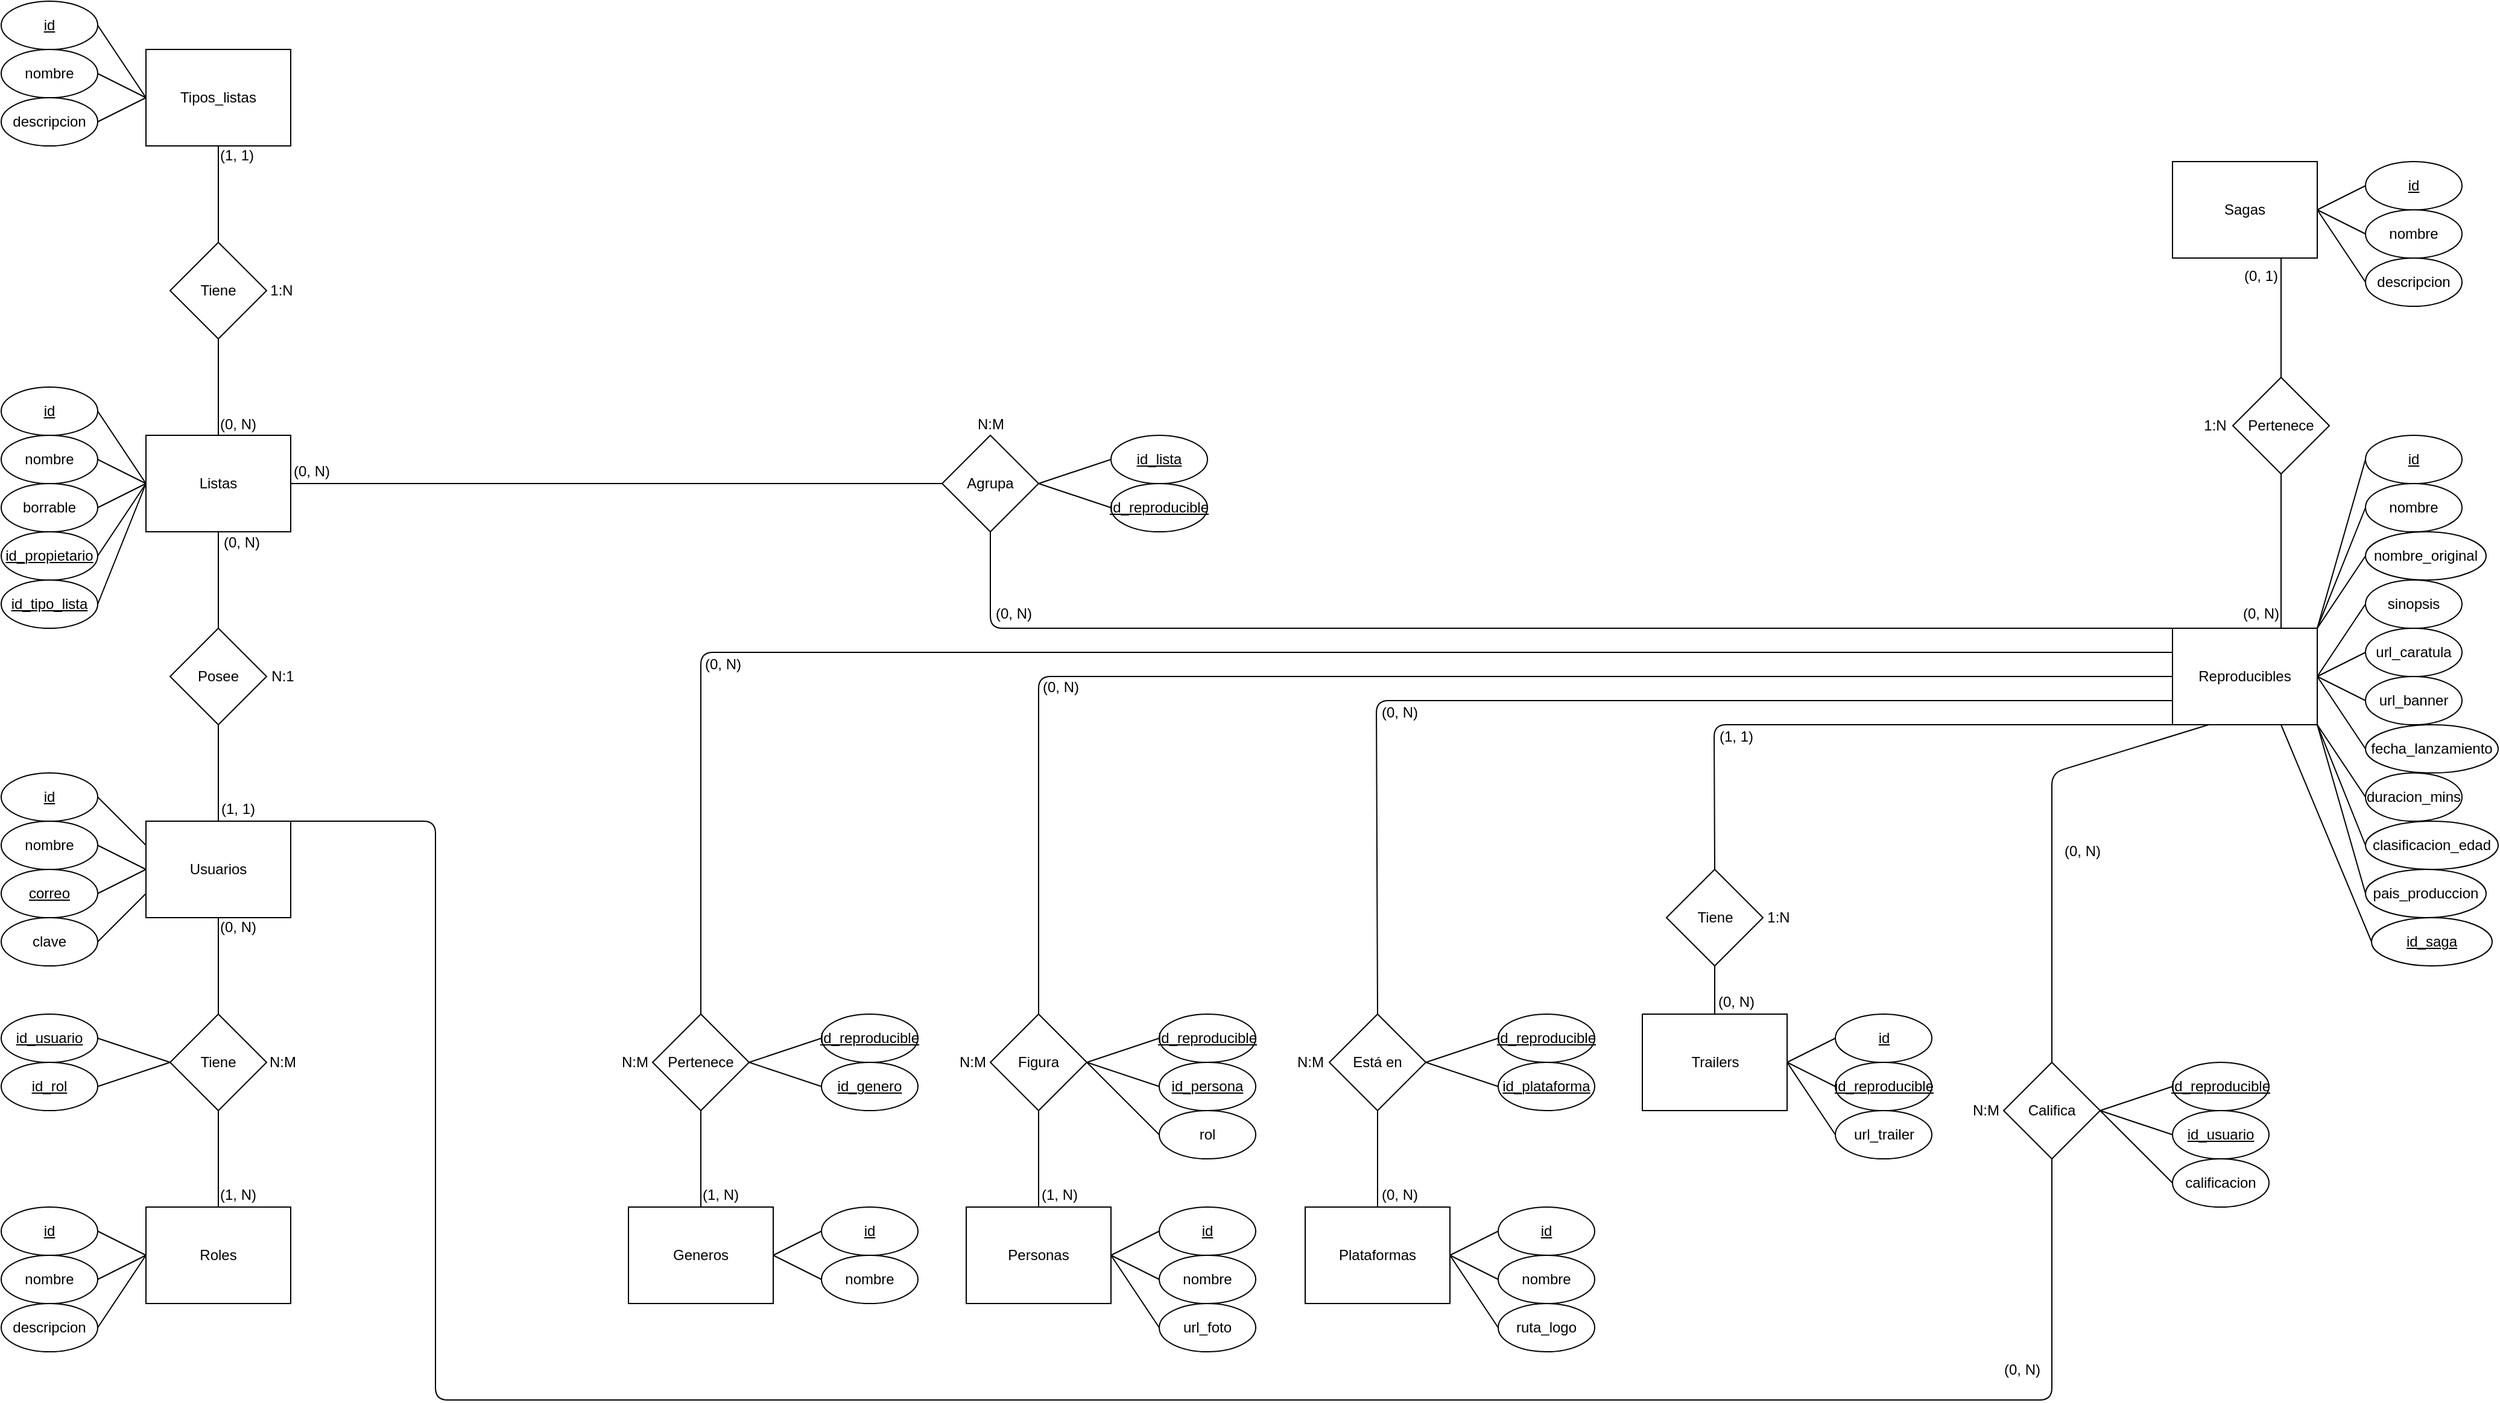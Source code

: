 <mxfile>
    <diagram id="o6581Ixc951kt22Pv9Fi" name="Página-1">
        <mxGraphModel dx="3636" dy="1944" grid="0" gridSize="10" guides="1" tooltips="1" connect="1" arrows="1" fold="1" page="0" pageScale="1" pageWidth="827" pageHeight="1169" math="0" shadow="0">
            <root>
                <mxCell id="0"/>
                <mxCell id="1" parent="0"/>
                <mxCell id="3" value="Usuarios" style="rounded=0;whiteSpace=wrap;html=1;" parent="1" vertex="1">
                    <mxGeometry x="-320" y="160" width="120" height="80" as="geometry"/>
                </mxCell>
                <mxCell id="4" value="id" style="ellipse;whiteSpace=wrap;html=1;fontStyle=4" parent="1" vertex="1">
                    <mxGeometry x="-440" y="120" width="80" height="40" as="geometry"/>
                </mxCell>
                <mxCell id="5" value="nombre" style="ellipse;whiteSpace=wrap;html=1;" parent="1" vertex="1">
                    <mxGeometry x="-440" y="160" width="80" height="40" as="geometry"/>
                </mxCell>
                <mxCell id="6" value="correo" style="ellipse;whiteSpace=wrap;html=1;fontStyle=4" parent="1" vertex="1">
                    <mxGeometry x="-440" y="200" width="80" height="40" as="geometry"/>
                </mxCell>
                <mxCell id="7" value="clave" style="ellipse;whiteSpace=wrap;html=1;" parent="1" vertex="1">
                    <mxGeometry x="-440" y="240" width="80" height="40" as="geometry"/>
                </mxCell>
                <mxCell id="8" value="Reproducibles" style="rounded=0;whiteSpace=wrap;html=1;" parent="1" vertex="1">
                    <mxGeometry x="1360" width="120" height="80" as="geometry"/>
                </mxCell>
                <mxCell id="9" value="id" style="ellipse;whiteSpace=wrap;html=1;fontStyle=4" parent="1" vertex="1">
                    <mxGeometry x="1520" y="-160" width="80" height="40" as="geometry"/>
                </mxCell>
                <mxCell id="10" value="nombre" style="ellipse;whiteSpace=wrap;html=1;" parent="1" vertex="1">
                    <mxGeometry x="1520" y="-120" width="80" height="40" as="geometry"/>
                </mxCell>
                <mxCell id="11" value="fecha_lanzamiento" style="ellipse;whiteSpace=wrap;html=1;" parent="1" vertex="1">
                    <mxGeometry x="1520" y="80" width="110" height="40" as="geometry"/>
                </mxCell>
                <mxCell id="12" value="clasificacion_edad" style="ellipse;whiteSpace=wrap;html=1;" parent="1" vertex="1">
                    <mxGeometry x="1520" y="160" width="110" height="40" as="geometry"/>
                </mxCell>
                <mxCell id="23" value="sinopsis" style="ellipse;whiteSpace=wrap;html=1;" parent="1" vertex="1">
                    <mxGeometry x="1520" y="-40" width="80" height="40" as="geometry"/>
                </mxCell>
                <mxCell id="24" value="" style="endArrow=none;html=1;exitX=1;exitY=0.5;exitDx=0;exitDy=0;entryX=0;entryY=0.25;entryDx=0;entryDy=0;" parent="1" source="4" target="3" edge="1">
                    <mxGeometry width="50" height="50" relative="1" as="geometry">
                        <mxPoint x="-90" y="280" as="sourcePoint"/>
                        <mxPoint x="-40" y="230" as="targetPoint"/>
                    </mxGeometry>
                </mxCell>
                <mxCell id="25" value="" style="endArrow=none;html=1;exitX=1;exitY=0.5;exitDx=0;exitDy=0;entryX=0;entryY=0.5;entryDx=0;entryDy=0;" parent="1" source="5" target="3" edge="1">
                    <mxGeometry width="50" height="50" relative="1" as="geometry">
                        <mxPoint x="-350" y="150" as="sourcePoint"/>
                        <mxPoint x="-310" y="190" as="targetPoint"/>
                    </mxGeometry>
                </mxCell>
                <mxCell id="26" value="" style="endArrow=none;html=1;exitX=1;exitY=0.5;exitDx=0;exitDy=0;entryX=0;entryY=0.5;entryDx=0;entryDy=0;" parent="1" source="6" target="3" edge="1">
                    <mxGeometry width="50" height="50" relative="1" as="geometry">
                        <mxPoint x="-350" y="190" as="sourcePoint"/>
                        <mxPoint x="-310" y="210" as="targetPoint"/>
                    </mxGeometry>
                </mxCell>
                <mxCell id="27" value="" style="endArrow=none;html=1;exitX=1;exitY=0.5;exitDx=0;exitDy=0;entryX=0;entryY=0.75;entryDx=0;entryDy=0;" parent="1" source="7" target="3" edge="1">
                    <mxGeometry width="50" height="50" relative="1" as="geometry">
                        <mxPoint x="-350" y="230" as="sourcePoint"/>
                        <mxPoint x="-310" y="210" as="targetPoint"/>
                    </mxGeometry>
                </mxCell>
                <mxCell id="29" value="nombre_original" style="ellipse;whiteSpace=wrap;html=1;" parent="1" vertex="1">
                    <mxGeometry x="1520" y="-80" width="100" height="40" as="geometry"/>
                </mxCell>
                <mxCell id="30" value="Listas" style="rounded=0;whiteSpace=wrap;html=1;" parent="1" vertex="1">
                    <mxGeometry x="-320" y="-160" width="120" height="80" as="geometry"/>
                </mxCell>
                <mxCell id="31" value="id" style="ellipse;whiteSpace=wrap;html=1;fontStyle=4" parent="1" vertex="1">
                    <mxGeometry x="-440" y="-200" width="80" height="40" as="geometry"/>
                </mxCell>
                <mxCell id="32" value="nombre" style="ellipse;whiteSpace=wrap;html=1;" parent="1" vertex="1">
                    <mxGeometry x="-440" y="-160" width="80" height="40" as="geometry"/>
                </mxCell>
                <mxCell id="33" value="id_propietario" style="ellipse;whiteSpace=wrap;html=1;fontStyle=4" parent="1" vertex="1">
                    <mxGeometry x="-440" y="-80" width="80" height="40" as="geometry"/>
                </mxCell>
                <mxCell id="35" value="" style="endArrow=none;html=1;exitX=1;exitY=0.5;exitDx=0;exitDy=0;entryX=0;entryY=0.5;entryDx=0;entryDy=0;" parent="1" source="31" target="30" edge="1">
                    <mxGeometry width="50" height="50" relative="1" as="geometry">
                        <mxPoint x="-90" y="-40" as="sourcePoint"/>
                        <mxPoint x="-40" y="-90" as="targetPoint"/>
                    </mxGeometry>
                </mxCell>
                <mxCell id="36" value="" style="endArrow=none;html=1;exitX=1;exitY=0.5;exitDx=0;exitDy=0;entryX=0;entryY=0.5;entryDx=0;entryDy=0;" parent="1" source="32" target="30" edge="1">
                    <mxGeometry width="50" height="50" relative="1" as="geometry">
                        <mxPoint x="-350" y="-170" as="sourcePoint"/>
                        <mxPoint x="-310" y="-130" as="targetPoint"/>
                    </mxGeometry>
                </mxCell>
                <mxCell id="37" value="" style="endArrow=none;html=1;exitX=1;exitY=0.5;exitDx=0;exitDy=0;entryX=0;entryY=0.5;entryDx=0;entryDy=0;" parent="1" source="33" target="30" edge="1">
                    <mxGeometry width="50" height="50" relative="1" as="geometry">
                        <mxPoint x="-350" y="-130" as="sourcePoint"/>
                        <mxPoint x="-310" y="-110" as="targetPoint"/>
                    </mxGeometry>
                </mxCell>
                <mxCell id="39" value="Tipos_listas" style="rounded=0;whiteSpace=wrap;html=1;" parent="1" vertex="1">
                    <mxGeometry x="-320" y="-480" width="120" height="80" as="geometry"/>
                </mxCell>
                <mxCell id="40" value="id" style="ellipse;whiteSpace=wrap;html=1;fontStyle=4" parent="1" vertex="1">
                    <mxGeometry x="-440" y="-520" width="80" height="40" as="geometry"/>
                </mxCell>
                <mxCell id="41" value="nombre" style="ellipse;whiteSpace=wrap;html=1;" parent="1" vertex="1">
                    <mxGeometry x="-440" y="-480" width="80" height="40" as="geometry"/>
                </mxCell>
                <mxCell id="42" value="descripcion" style="ellipse;whiteSpace=wrap;html=1;" parent="1" vertex="1">
                    <mxGeometry x="-440" y="-440" width="80" height="40" as="geometry"/>
                </mxCell>
                <mxCell id="43" value="" style="endArrow=none;html=1;exitX=1;exitY=0.5;exitDx=0;exitDy=0;entryX=0;entryY=0.5;entryDx=0;entryDy=0;" parent="1" source="40" target="39" edge="1">
                    <mxGeometry width="50" height="50" relative="1" as="geometry">
                        <mxPoint x="-90" y="-360" as="sourcePoint"/>
                        <mxPoint x="-40" y="-410" as="targetPoint"/>
                    </mxGeometry>
                </mxCell>
                <mxCell id="44" value="" style="endArrow=none;html=1;exitX=1;exitY=0.5;exitDx=0;exitDy=0;entryX=0;entryY=0.5;entryDx=0;entryDy=0;" parent="1" source="41" target="39" edge="1">
                    <mxGeometry width="50" height="50" relative="1" as="geometry">
                        <mxPoint x="-350" y="-490" as="sourcePoint"/>
                        <mxPoint x="-310" y="-450" as="targetPoint"/>
                    </mxGeometry>
                </mxCell>
                <mxCell id="45" value="" style="endArrow=none;html=1;exitX=1;exitY=0.5;exitDx=0;exitDy=0;entryX=0;entryY=0.5;entryDx=0;entryDy=0;" parent="1" source="42" target="39" edge="1">
                    <mxGeometry width="50" height="50" relative="1" as="geometry">
                        <mxPoint x="-350" y="-450" as="sourcePoint"/>
                        <mxPoint x="-310" y="-430" as="targetPoint"/>
                    </mxGeometry>
                </mxCell>
                <mxCell id="46" value="url_caratula" style="ellipse;whiteSpace=wrap;html=1;" parent="1" vertex="1">
                    <mxGeometry x="1520" width="80" height="40" as="geometry"/>
                </mxCell>
                <mxCell id="47" value="url_banner" style="ellipse;whiteSpace=wrap;html=1;" parent="1" vertex="1">
                    <mxGeometry x="1520" y="40" width="80" height="40" as="geometry"/>
                </mxCell>
                <mxCell id="48" value="duracion_mins" style="ellipse;whiteSpace=wrap;html=1;" parent="1" vertex="1">
                    <mxGeometry x="1520" y="120" width="80" height="40" as="geometry"/>
                </mxCell>
                <mxCell id="49" value="pais_produccion" style="ellipse;whiteSpace=wrap;html=1;" parent="1" vertex="1">
                    <mxGeometry x="1520" y="200" width="100" height="40" as="geometry"/>
                </mxCell>
                <mxCell id="50" value="" style="endArrow=none;html=1;exitX=0;exitY=0.5;exitDx=0;exitDy=0;entryX=1;entryY=0;entryDx=0;entryDy=0;" parent="1" source="9" target="8" edge="1">
                    <mxGeometry width="50" height="50" relative="1" as="geometry">
                        <mxPoint x="1420" y="-70" as="sourcePoint"/>
                        <mxPoint x="1460" y="-30" as="targetPoint"/>
                    </mxGeometry>
                </mxCell>
                <mxCell id="51" value="" style="endArrow=none;html=1;exitX=0;exitY=0.5;exitDx=0;exitDy=0;entryX=1;entryY=0;entryDx=0;entryDy=0;" parent="1" source="10" target="8" edge="1">
                    <mxGeometry width="50" height="50" relative="1" as="geometry">
                        <mxPoint x="1530" y="-90" as="sourcePoint"/>
                        <mxPoint x="1490" y="10" as="targetPoint"/>
                    </mxGeometry>
                </mxCell>
                <mxCell id="52" value="" style="endArrow=none;html=1;exitX=0;exitY=0.5;exitDx=0;exitDy=0;entryX=1;entryY=0;entryDx=0;entryDy=0;" parent="1" source="29" target="8" edge="1">
                    <mxGeometry width="50" height="50" relative="1" as="geometry">
                        <mxPoint x="1530" y="-50" as="sourcePoint"/>
                        <mxPoint x="1490" y="10" as="targetPoint"/>
                    </mxGeometry>
                </mxCell>
                <mxCell id="53" value="" style="endArrow=none;html=1;exitX=0;exitY=0.5;exitDx=0;exitDy=0;entryX=1;entryY=0.5;entryDx=0;entryDy=0;" parent="1" source="23" target="8" edge="1">
                    <mxGeometry width="50" height="50" relative="1" as="geometry">
                        <mxPoint x="1530" y="-10" as="sourcePoint"/>
                        <mxPoint x="1490" y="10" as="targetPoint"/>
                    </mxGeometry>
                </mxCell>
                <mxCell id="54" value="" style="endArrow=none;html=1;exitX=0;exitY=0.5;exitDx=0;exitDy=0;entryX=1;entryY=0.5;entryDx=0;entryDy=0;" parent="1" source="46" target="8" edge="1">
                    <mxGeometry width="50" height="50" relative="1" as="geometry">
                        <mxPoint x="1530" y="30" as="sourcePoint"/>
                        <mxPoint x="1490" y="50" as="targetPoint"/>
                    </mxGeometry>
                </mxCell>
                <mxCell id="55" value="" style="endArrow=none;html=1;exitX=0;exitY=0.5;exitDx=0;exitDy=0;entryX=1;entryY=0.5;entryDx=0;entryDy=0;" parent="1" source="47" target="8" edge="1">
                    <mxGeometry width="50" height="50" relative="1" as="geometry">
                        <mxPoint x="1530" y="70" as="sourcePoint"/>
                        <mxPoint x="1490" y="50" as="targetPoint"/>
                    </mxGeometry>
                </mxCell>
                <mxCell id="56" value="" style="endArrow=none;html=1;exitX=0;exitY=0.5;exitDx=0;exitDy=0;entryX=1;entryY=0.5;entryDx=0;entryDy=0;" parent="1" source="11" target="8" edge="1">
                    <mxGeometry width="50" height="50" relative="1" as="geometry">
                        <mxPoint x="1530" y="110" as="sourcePoint"/>
                        <mxPoint x="1490" y="50" as="targetPoint"/>
                    </mxGeometry>
                </mxCell>
                <mxCell id="57" value="" style="endArrow=none;html=1;exitX=0;exitY=0.5;exitDx=0;exitDy=0;entryX=1;entryY=1;entryDx=0;entryDy=0;" parent="1" source="48" target="8" edge="1">
                    <mxGeometry width="50" height="50" relative="1" as="geometry">
                        <mxPoint x="1530" y="150" as="sourcePoint"/>
                        <mxPoint x="1490" y="50" as="targetPoint"/>
                    </mxGeometry>
                </mxCell>
                <mxCell id="58" value="" style="endArrow=none;html=1;exitX=0;exitY=0.5;exitDx=0;exitDy=0;entryX=1;entryY=1;entryDx=0;entryDy=0;" parent="1" source="12" target="8" edge="1">
                    <mxGeometry width="50" height="50" relative="1" as="geometry">
                        <mxPoint x="1530" y="190" as="sourcePoint"/>
                        <mxPoint x="1490" y="90" as="targetPoint"/>
                    </mxGeometry>
                </mxCell>
                <mxCell id="59" value="" style="endArrow=none;html=1;exitX=0;exitY=0.5;exitDx=0;exitDy=0;entryX=1;entryY=1;entryDx=0;entryDy=0;" parent="1" source="49" target="8" edge="1">
                    <mxGeometry width="50" height="50" relative="1" as="geometry">
                        <mxPoint x="1530" y="230" as="sourcePoint"/>
                        <mxPoint x="1490" y="90" as="targetPoint"/>
                    </mxGeometry>
                </mxCell>
                <mxCell id="62" value="id_usuario" style="ellipse;whiteSpace=wrap;html=1;fontStyle=4" parent="1" vertex="1">
                    <mxGeometry x="-440" y="320" width="80" height="40" as="geometry"/>
                </mxCell>
                <mxCell id="63" value="id_rol" style="ellipse;whiteSpace=wrap;html=1;fontStyle=4" parent="1" vertex="1">
                    <mxGeometry x="-440" y="360" width="80" height="40" as="geometry"/>
                </mxCell>
                <mxCell id="65" value="" style="endArrow=none;html=1;exitX=1;exitY=0.5;exitDx=0;exitDy=0;entryX=0;entryY=0.5;entryDx=0;entryDy=0;" parent="1" source="62" target="220" edge="1">
                    <mxGeometry width="50" height="50" relative="1" as="geometry">
                        <mxPoint x="-350" y="310" as="sourcePoint"/>
                        <mxPoint x="-320" y="360" as="targetPoint"/>
                    </mxGeometry>
                </mxCell>
                <mxCell id="66" value="" style="endArrow=none;html=1;exitX=1;exitY=0.5;exitDx=0;exitDy=0;entryX=0;entryY=0.5;entryDx=0;entryDy=0;" parent="1" source="63" target="220" edge="1">
                    <mxGeometry width="50" height="50" relative="1" as="geometry">
                        <mxPoint x="-350" y="350" as="sourcePoint"/>
                        <mxPoint x="-320" y="360" as="targetPoint"/>
                    </mxGeometry>
                </mxCell>
                <mxCell id="67" value="Roles" style="rounded=0;whiteSpace=wrap;html=1;" parent="1" vertex="1">
                    <mxGeometry x="-320" y="480" width="120" height="80" as="geometry"/>
                </mxCell>
                <mxCell id="68" value="id" style="ellipse;whiteSpace=wrap;html=1;fontStyle=4" parent="1" vertex="1">
                    <mxGeometry x="-440" y="480" width="80" height="40" as="geometry"/>
                </mxCell>
                <mxCell id="69" value="nombre" style="ellipse;whiteSpace=wrap;html=1;fontStyle=0" parent="1" vertex="1">
                    <mxGeometry x="-440" y="520" width="80" height="40" as="geometry"/>
                </mxCell>
                <mxCell id="70" value="" style="endArrow=none;html=1;exitX=1;exitY=0.5;exitDx=0;exitDy=0;entryX=0;entryY=0.5;entryDx=0;entryDy=0;" parent="1" source="68" target="67" edge="1">
                    <mxGeometry width="50" height="50" relative="1" as="geometry">
                        <mxPoint x="-350" y="470" as="sourcePoint"/>
                        <mxPoint x="-310" y="510" as="targetPoint"/>
                    </mxGeometry>
                </mxCell>
                <mxCell id="71" value="" style="endArrow=none;html=1;exitX=1;exitY=0.5;exitDx=0;exitDy=0;entryX=0;entryY=0.5;entryDx=0;entryDy=0;" parent="1" source="69" target="67" edge="1">
                    <mxGeometry width="50" height="50" relative="1" as="geometry">
                        <mxPoint x="-350" y="510" as="sourcePoint"/>
                        <mxPoint x="-310" y="530" as="targetPoint"/>
                    </mxGeometry>
                </mxCell>
                <mxCell id="72" value="descripcion" style="ellipse;whiteSpace=wrap;html=1;fontStyle=0" parent="1" vertex="1">
                    <mxGeometry x="-440" y="560" width="80" height="40" as="geometry"/>
                </mxCell>
                <mxCell id="73" value="" style="endArrow=none;html=1;exitX=1;exitY=0.5;exitDx=0;exitDy=0;entryX=0;entryY=0.5;entryDx=0;entryDy=0;" parent="1" source="72" target="67" edge="1">
                    <mxGeometry width="50" height="50" relative="1" as="geometry">
                        <mxPoint x="-350" y="550" as="sourcePoint"/>
                        <mxPoint x="-310" y="530" as="targetPoint"/>
                    </mxGeometry>
                </mxCell>
                <mxCell id="78" value="id_reproducible" style="ellipse;whiteSpace=wrap;html=1;fontStyle=4" parent="1" vertex="1">
                    <mxGeometry x="240" y="320" width="80" height="40" as="geometry"/>
                </mxCell>
                <mxCell id="79" value="id_genero" style="ellipse;whiteSpace=wrap;html=1;fontStyle=4" parent="1" vertex="1">
                    <mxGeometry x="240" y="360" width="80" height="40" as="geometry"/>
                </mxCell>
                <mxCell id="80" value="" style="endArrow=none;html=1;exitX=0;exitY=0.5;exitDx=0;exitDy=0;entryX=1;entryY=0.5;entryDx=0;entryDy=0;" parent="1" source="78" target="200" edge="1">
                    <mxGeometry width="50" height="50" relative="1" as="geometry">
                        <mxPoint x="50" y="313" as="sourcePoint"/>
                        <mxPoint x="200" y="363" as="targetPoint"/>
                    </mxGeometry>
                </mxCell>
                <mxCell id="81" value="" style="endArrow=none;html=1;exitX=0;exitY=0.5;exitDx=0;exitDy=0;entryX=1;entryY=0.5;entryDx=0;entryDy=0;" parent="1" source="79" target="200" edge="1">
                    <mxGeometry width="50" height="50" relative="1" as="geometry">
                        <mxPoint x="50" y="353" as="sourcePoint"/>
                        <mxPoint x="200" y="363" as="targetPoint"/>
                    </mxGeometry>
                </mxCell>
                <mxCell id="82" value="Generos" style="rounded=0;whiteSpace=wrap;html=1;" parent="1" vertex="1">
                    <mxGeometry x="80" y="480" width="120" height="80" as="geometry"/>
                </mxCell>
                <mxCell id="83" value="id" style="ellipse;whiteSpace=wrap;html=1;fontStyle=4" parent="1" vertex="1">
                    <mxGeometry x="240" y="480" width="80" height="40" as="geometry"/>
                </mxCell>
                <mxCell id="84" value="nombre" style="ellipse;whiteSpace=wrap;html=1;fontStyle=0" parent="1" vertex="1">
                    <mxGeometry x="240" y="520" width="80" height="40" as="geometry"/>
                </mxCell>
                <mxCell id="85" value="" style="endArrow=none;html=1;exitX=0;exitY=0.5;exitDx=0;exitDy=0;entryX=1;entryY=0.5;entryDx=0;entryDy=0;" parent="1" source="83" target="82" edge="1">
                    <mxGeometry width="50" height="50" relative="1" as="geometry">
                        <mxPoint x="50" y="470" as="sourcePoint"/>
                        <mxPoint x="90" y="510" as="targetPoint"/>
                    </mxGeometry>
                </mxCell>
                <mxCell id="86" value="" style="endArrow=none;html=1;exitX=0;exitY=0.5;exitDx=0;exitDy=0;entryX=1;entryY=0.5;entryDx=0;entryDy=0;" parent="1" source="84" target="82" edge="1">
                    <mxGeometry width="50" height="50" relative="1" as="geometry">
                        <mxPoint x="50" y="510" as="sourcePoint"/>
                        <mxPoint x="90" y="530" as="targetPoint"/>
                    </mxGeometry>
                </mxCell>
                <mxCell id="88" value="id_reproducible" style="ellipse;whiteSpace=wrap;html=1;fontStyle=4" parent="1" vertex="1">
                    <mxGeometry x="520" y="320" width="80" height="40" as="geometry"/>
                </mxCell>
                <mxCell id="89" value="id_persona" style="ellipse;whiteSpace=wrap;html=1;fontStyle=4" parent="1" vertex="1">
                    <mxGeometry x="520" y="360" width="80" height="40" as="geometry"/>
                </mxCell>
                <mxCell id="90" value="" style="endArrow=none;html=1;exitX=0;exitY=0.5;exitDx=0;exitDy=0;entryX=1;entryY=0.5;entryDx=0;entryDy=0;" parent="1" source="88" target="203" edge="1">
                    <mxGeometry width="50" height="50" relative="1" as="geometry">
                        <mxPoint x="330" y="313" as="sourcePoint"/>
                        <mxPoint x="480" y="363" as="targetPoint"/>
                    </mxGeometry>
                </mxCell>
                <mxCell id="91" value="" style="endArrow=none;html=1;exitX=0;exitY=0.5;exitDx=0;exitDy=0;entryX=1;entryY=0.5;entryDx=0;entryDy=0;" parent="1" source="89" target="203" edge="1">
                    <mxGeometry width="50" height="50" relative="1" as="geometry">
                        <mxPoint x="330" y="353" as="sourcePoint"/>
                        <mxPoint x="450" y="363" as="targetPoint"/>
                    </mxGeometry>
                </mxCell>
                <mxCell id="92" value="Personas" style="rounded=0;whiteSpace=wrap;html=1;" parent="1" vertex="1">
                    <mxGeometry x="360" y="480" width="120" height="80" as="geometry"/>
                </mxCell>
                <mxCell id="93" value="id" style="ellipse;whiteSpace=wrap;html=1;fontStyle=4" parent="1" vertex="1">
                    <mxGeometry x="520" y="480" width="80" height="40" as="geometry"/>
                </mxCell>
                <mxCell id="94" value="nombre" style="ellipse;whiteSpace=wrap;html=1;fontStyle=0" parent="1" vertex="1">
                    <mxGeometry x="520" y="520" width="80" height="40" as="geometry"/>
                </mxCell>
                <mxCell id="95" value="" style="endArrow=none;html=1;exitX=0;exitY=0.5;exitDx=0;exitDy=0;entryX=1;entryY=0.5;entryDx=0;entryDy=0;" parent="1" source="93" target="92" edge="1">
                    <mxGeometry width="50" height="50" relative="1" as="geometry">
                        <mxPoint x="330" y="470" as="sourcePoint"/>
                        <mxPoint x="370" y="510" as="targetPoint"/>
                    </mxGeometry>
                </mxCell>
                <mxCell id="96" value="" style="endArrow=none;html=1;exitX=0;exitY=0.5;exitDx=0;exitDy=0;entryX=1;entryY=0.5;entryDx=0;entryDy=0;" parent="1" source="94" target="92" edge="1">
                    <mxGeometry width="50" height="50" relative="1" as="geometry">
                        <mxPoint x="330" y="510" as="sourcePoint"/>
                        <mxPoint x="370" y="530" as="targetPoint"/>
                    </mxGeometry>
                </mxCell>
                <mxCell id="111" value="id_&lt;span style=&quot;color: rgb(0, 0, 0);&quot;&gt;reproducible&lt;/span&gt;" style="ellipse;whiteSpace=wrap;html=1;fontStyle=4" parent="1" vertex="1">
                    <mxGeometry x="801" y="320" width="80" height="40" as="geometry"/>
                </mxCell>
                <mxCell id="112" value="id_plataforma" style="ellipse;whiteSpace=wrap;html=1;fontStyle=4" parent="1" vertex="1">
                    <mxGeometry x="801" y="360" width="80" height="40" as="geometry"/>
                </mxCell>
                <mxCell id="113" value="" style="endArrow=none;html=1;exitX=0;exitY=0.5;exitDx=0;exitDy=0;entryX=1;entryY=0.5;entryDx=0;entryDy=0;" parent="1" source="111" target="206" edge="1">
                    <mxGeometry width="50" height="50" relative="1" as="geometry">
                        <mxPoint x="611" y="313" as="sourcePoint"/>
                        <mxPoint x="761" y="363" as="targetPoint"/>
                    </mxGeometry>
                </mxCell>
                <mxCell id="114" value="" style="endArrow=none;html=1;exitX=0;exitY=0.5;exitDx=0;exitDy=0;entryX=1;entryY=0.5;entryDx=0;entryDy=0;" parent="1" source="112" target="206" edge="1">
                    <mxGeometry width="50" height="50" relative="1" as="geometry">
                        <mxPoint x="611" y="353" as="sourcePoint"/>
                        <mxPoint x="761" y="363" as="targetPoint"/>
                    </mxGeometry>
                </mxCell>
                <mxCell id="115" value="Plataformas" style="rounded=0;whiteSpace=wrap;html=1;" parent="1" vertex="1">
                    <mxGeometry x="641" y="480" width="120" height="80" as="geometry"/>
                </mxCell>
                <mxCell id="116" value="id" style="ellipse;whiteSpace=wrap;html=1;fontStyle=4" parent="1" vertex="1">
                    <mxGeometry x="801" y="480" width="80" height="40" as="geometry"/>
                </mxCell>
                <mxCell id="117" value="nombre" style="ellipse;whiteSpace=wrap;html=1;fontStyle=0" parent="1" vertex="1">
                    <mxGeometry x="801" y="520" width="80" height="40" as="geometry"/>
                </mxCell>
                <mxCell id="118" value="" style="endArrow=none;html=1;exitX=0;exitY=0.5;exitDx=0;exitDy=0;entryX=1;entryY=0.5;entryDx=0;entryDy=0;" parent="1" source="116" target="115" edge="1">
                    <mxGeometry width="50" height="50" relative="1" as="geometry">
                        <mxPoint x="611" y="470" as="sourcePoint"/>
                        <mxPoint x="651" y="510" as="targetPoint"/>
                    </mxGeometry>
                </mxCell>
                <mxCell id="119" value="" style="endArrow=none;html=1;exitX=0;exitY=0.5;exitDx=0;exitDy=0;entryX=1;entryY=0.5;entryDx=0;entryDy=0;" parent="1" source="117" target="115" edge="1">
                    <mxGeometry width="50" height="50" relative="1" as="geometry">
                        <mxPoint x="611" y="510" as="sourcePoint"/>
                        <mxPoint x="651" y="530" as="targetPoint"/>
                    </mxGeometry>
                </mxCell>
                <mxCell id="120" value="ruta_logo" style="ellipse;whiteSpace=wrap;html=1;fontStyle=0" parent="1" vertex="1">
                    <mxGeometry x="801" y="560" width="80" height="40" as="geometry"/>
                </mxCell>
                <mxCell id="121" value="" style="endArrow=none;html=1;exitX=0;exitY=0.5;exitDx=0;exitDy=0;entryX=1;entryY=0.5;entryDx=0;entryDy=0;" parent="1" source="120" target="115" edge="1">
                    <mxGeometry width="50" height="50" relative="1" as="geometry">
                        <mxPoint x="811" y="550" as="sourcePoint"/>
                        <mxPoint x="771" y="530" as="targetPoint"/>
                    </mxGeometry>
                </mxCell>
                <mxCell id="124" value="id_usuario" style="ellipse;whiteSpace=wrap;html=1;fontStyle=4" parent="1" vertex="1">
                    <mxGeometry x="1360" y="400" width="80" height="40" as="geometry"/>
                </mxCell>
                <mxCell id="125" value="id_&lt;span style=&quot;color: rgb(0, 0, 0);&quot;&gt;reproducible&lt;/span&gt;" style="ellipse;whiteSpace=wrap;html=1;fontStyle=4" parent="1" vertex="1">
                    <mxGeometry x="1360" y="360" width="80" height="40" as="geometry"/>
                </mxCell>
                <mxCell id="126" value="" style="endArrow=none;html=1;exitX=0;exitY=0.5;exitDx=0;exitDy=0;entryX=1;entryY=0.5;entryDx=0;entryDy=0;" parent="1" source="124" target="214" edge="1">
                    <mxGeometry width="50" height="50" relative="1" as="geometry">
                        <mxPoint x="1170" y="310" as="sourcePoint"/>
                        <mxPoint x="1320" y="360" as="targetPoint"/>
                    </mxGeometry>
                </mxCell>
                <mxCell id="127" value="" style="endArrow=none;html=1;exitX=0;exitY=0.5;exitDx=0;exitDy=0;entryX=1;entryY=0.5;entryDx=0;entryDy=0;" parent="1" source="125" target="214" edge="1">
                    <mxGeometry width="50" height="50" relative="1" as="geometry">
                        <mxPoint x="1170" y="350" as="sourcePoint"/>
                        <mxPoint x="1320" y="360" as="targetPoint"/>
                    </mxGeometry>
                </mxCell>
                <mxCell id="128" value="calificacion" style="ellipse;whiteSpace=wrap;html=1;fontStyle=0" parent="1" vertex="1">
                    <mxGeometry x="1360" y="440" width="80" height="40" as="geometry"/>
                </mxCell>
                <mxCell id="129" value="" style="endArrow=none;html=1;exitX=0;exitY=0.5;exitDx=0;exitDy=0;entryX=1;entryY=0.5;entryDx=0;entryDy=0;" parent="1" source="128" target="214" edge="1">
                    <mxGeometry width="50" height="50" relative="1" as="geometry">
                        <mxPoint x="1370" y="390" as="sourcePoint"/>
                        <mxPoint x="1320" y="360" as="targetPoint"/>
                    </mxGeometry>
                </mxCell>
                <mxCell id="130" value="Trailers" style="rounded=0;whiteSpace=wrap;html=1;" parent="1" vertex="1">
                    <mxGeometry x="920.5" y="320" width="120" height="80" as="geometry"/>
                </mxCell>
                <mxCell id="131" value="id" style="ellipse;whiteSpace=wrap;html=1;fontStyle=4" parent="1" vertex="1">
                    <mxGeometry x="1080.5" y="320" width="80" height="40" as="geometry"/>
                </mxCell>
                <mxCell id="132" value="id_&lt;span style=&quot;color: rgb(0, 0, 0);&quot;&gt;reproducible&lt;/span&gt;" style="ellipse;whiteSpace=wrap;html=1;fontStyle=4" parent="1" vertex="1">
                    <mxGeometry x="1080.5" y="360" width="80" height="40" as="geometry"/>
                </mxCell>
                <mxCell id="133" value="" style="endArrow=none;html=1;exitX=0;exitY=0.5;exitDx=0;exitDy=0;entryX=1;entryY=0.5;entryDx=0;entryDy=0;" parent="1" source="131" target="130" edge="1">
                    <mxGeometry width="50" height="50" relative="1" as="geometry">
                        <mxPoint x="890.5" y="310" as="sourcePoint"/>
                        <mxPoint x="930.5" y="350" as="targetPoint"/>
                    </mxGeometry>
                </mxCell>
                <mxCell id="134" value="" style="endArrow=none;html=1;exitX=0;exitY=0.5;exitDx=0;exitDy=0;entryX=1;entryY=0.5;entryDx=0;entryDy=0;" parent="1" source="132" target="130" edge="1">
                    <mxGeometry width="50" height="50" relative="1" as="geometry">
                        <mxPoint x="890.5" y="350" as="sourcePoint"/>
                        <mxPoint x="930.5" y="370" as="targetPoint"/>
                    </mxGeometry>
                </mxCell>
                <mxCell id="135" value="url_trailer" style="ellipse;whiteSpace=wrap;html=1;fontStyle=0" parent="1" vertex="1">
                    <mxGeometry x="1080.5" y="400" width="80" height="40" as="geometry"/>
                </mxCell>
                <mxCell id="136" value="" style="endArrow=none;html=1;exitX=0;exitY=0.5;exitDx=0;exitDy=0;entryX=1;entryY=0.5;entryDx=0;entryDy=0;" parent="1" source="135" target="130" edge="1">
                    <mxGeometry width="50" height="50" relative="1" as="geometry">
                        <mxPoint x="1090.5" y="390" as="sourcePoint"/>
                        <mxPoint x="1050.5" y="370" as="targetPoint"/>
                    </mxGeometry>
                </mxCell>
                <mxCell id="142" value="url_foto" style="ellipse;whiteSpace=wrap;html=1;fontStyle=0" parent="1" vertex="1">
                    <mxGeometry x="520" y="560" width="80" height="40" as="geometry"/>
                </mxCell>
                <mxCell id="143" value="" style="endArrow=none;html=1;exitX=0;exitY=0.5;exitDx=0;exitDy=0;entryX=1;entryY=0.5;entryDx=0;entryDy=0;" parent="1" source="142" target="92" edge="1">
                    <mxGeometry width="50" height="50" relative="1" as="geometry">
                        <mxPoint x="530" y="550" as="sourcePoint"/>
                        <mxPoint x="490" y="530" as="targetPoint"/>
                    </mxGeometry>
                </mxCell>
                <mxCell id="182" value="Sagas" style="rounded=0;whiteSpace=wrap;html=1;" parent="1" vertex="1">
                    <mxGeometry x="1360" y="-387" width="120" height="80" as="geometry"/>
                </mxCell>
                <mxCell id="183" value="id" style="ellipse;whiteSpace=wrap;html=1;fontStyle=4" parent="1" vertex="1">
                    <mxGeometry x="1520" y="-387" width="80" height="40" as="geometry"/>
                </mxCell>
                <mxCell id="184" value="nombre" style="ellipse;whiteSpace=wrap;html=1;fontStyle=0" parent="1" vertex="1">
                    <mxGeometry x="1520" y="-347" width="80" height="40" as="geometry"/>
                </mxCell>
                <mxCell id="185" value="" style="endArrow=none;html=1;exitX=0;exitY=0.5;exitDx=0;exitDy=0;entryX=1;entryY=0.5;entryDx=0;entryDy=0;" parent="1" source="183" target="182" edge="1">
                    <mxGeometry width="50" height="50" relative="1" as="geometry">
                        <mxPoint x="1409" y="-517" as="sourcePoint"/>
                        <mxPoint x="1469" y="-447" as="targetPoint"/>
                    </mxGeometry>
                </mxCell>
                <mxCell id="186" value="" style="endArrow=none;html=1;exitX=0;exitY=0.5;exitDx=0;exitDy=0;entryX=1;entryY=0.5;entryDx=0;entryDy=0;" parent="1" source="184" target="182" edge="1">
                    <mxGeometry width="50" height="50" relative="1" as="geometry">
                        <mxPoint x="1519" y="-537" as="sourcePoint"/>
                        <mxPoint x="1469" y="-447" as="targetPoint"/>
                    </mxGeometry>
                </mxCell>
                <mxCell id="200" value="Pertenece" style="rhombus;whiteSpace=wrap;html=1;" parent="1" vertex="1">
                    <mxGeometry x="100" y="320" width="80" height="80" as="geometry"/>
                </mxCell>
                <mxCell id="201" value="" style="endArrow=none;html=1;entryX=0;entryY=0.25;entryDx=0;entryDy=0;exitX=0.5;exitY=0;exitDx=0;exitDy=0;" parent="1" source="200" target="8" edge="1">
                    <mxGeometry width="50" height="50" relative="1" as="geometry">
                        <mxPoint x="890" y="340" as="sourcePoint"/>
                        <mxPoint x="940" y="290" as="targetPoint"/>
                        <Array as="points">
                            <mxPoint x="140" y="20"/>
                        </Array>
                    </mxGeometry>
                </mxCell>
                <mxCell id="202" value="" style="endArrow=none;html=1;entryX=0.5;entryY=1;entryDx=0;entryDy=0;exitX=0.5;exitY=0;exitDx=0;exitDy=0;" parent="1" source="82" target="200" edge="1">
                    <mxGeometry width="50" height="50" relative="1" as="geometry">
                        <mxPoint x="150" y="333" as="sourcePoint"/>
                        <mxPoint x="150" y="93" as="targetPoint"/>
                    </mxGeometry>
                </mxCell>
                <mxCell id="203" value="Figura" style="rhombus;whiteSpace=wrap;html=1;" parent="1" vertex="1">
                    <mxGeometry x="380" y="320" width="80" height="80" as="geometry"/>
                </mxCell>
                <mxCell id="204" value="" style="endArrow=none;html=1;entryX=0.5;entryY=1;entryDx=0;entryDy=0;exitX=0.5;exitY=0;exitDx=0;exitDy=0;" parent="1" source="92" target="203" edge="1">
                    <mxGeometry width="50" height="50" relative="1" as="geometry">
                        <mxPoint x="150" y="493" as="sourcePoint"/>
                        <mxPoint x="150" y="413" as="targetPoint"/>
                    </mxGeometry>
                </mxCell>
                <mxCell id="205" value="" style="endArrow=none;html=1;entryX=0;entryY=0.5;entryDx=0;entryDy=0;exitX=0.5;exitY=0;exitDx=0;exitDy=0;" parent="1" source="203" target="8" edge="1">
                    <mxGeometry width="50" height="50" relative="1" as="geometry">
                        <mxPoint x="550" y="330" as="sourcePoint"/>
                        <mxPoint x="1394" y="70" as="targetPoint"/>
                        <Array as="points">
                            <mxPoint x="420" y="40"/>
                        </Array>
                    </mxGeometry>
                </mxCell>
                <mxCell id="206" value="Está en" style="rhombus;whiteSpace=wrap;html=1;" parent="1" vertex="1">
                    <mxGeometry x="661" y="320" width="80" height="80" as="geometry"/>
                </mxCell>
                <mxCell id="207" value="" style="endArrow=none;html=1;entryX=0.5;entryY=1;entryDx=0;entryDy=0;exitX=0.5;exitY=0;exitDx=0;exitDy=0;" parent="1" source="115" target="206" edge="1">
                    <mxGeometry width="50" height="50" relative="1" as="geometry">
                        <mxPoint x="430" y="493" as="sourcePoint"/>
                        <mxPoint x="430" y="413" as="targetPoint"/>
                    </mxGeometry>
                </mxCell>
                <mxCell id="208" value="" style="endArrow=none;html=1;entryX=0;entryY=0.75;entryDx=0;entryDy=0;exitX=0.5;exitY=0;exitDx=0;exitDy=0;" parent="1" source="206" target="8" edge="1">
                    <mxGeometry width="50" height="50" relative="1" as="geometry">
                        <mxPoint x="830" y="330" as="sourcePoint"/>
                        <mxPoint x="1394" y="90" as="targetPoint"/>
                        <Array as="points">
                            <mxPoint x="700" y="60"/>
                        </Array>
                    </mxGeometry>
                </mxCell>
                <mxCell id="211" value="Tiene" style="rhombus;whiteSpace=wrap;html=1;" parent="1" vertex="1">
                    <mxGeometry x="940.5" y="200" width="80" height="80" as="geometry"/>
                </mxCell>
                <mxCell id="212" value="" style="endArrow=none;html=1;entryX=0.5;entryY=1;entryDx=0;entryDy=0;exitX=0.5;exitY=0;exitDx=0;exitDy=0;" parent="1" source="130" target="211" edge="1">
                    <mxGeometry width="50" height="50" relative="1" as="geometry">
                        <mxPoint x="711" y="493" as="sourcePoint"/>
                        <mxPoint x="711" y="413" as="targetPoint"/>
                    </mxGeometry>
                </mxCell>
                <mxCell id="213" value="" style="endArrow=none;html=1;entryX=0;entryY=1;entryDx=0;entryDy=0;exitX=0.5;exitY=0;exitDx=0;exitDy=0;" parent="1" source="211" target="8" edge="1">
                    <mxGeometry width="50" height="50" relative="1" as="geometry">
                        <mxPoint x="1111" y="330" as="sourcePoint"/>
                        <mxPoint x="1394" y="90" as="targetPoint"/>
                        <Array as="points">
                            <mxPoint x="980" y="80"/>
                        </Array>
                    </mxGeometry>
                </mxCell>
                <mxCell id="214" value="Califica" style="rhombus;whiteSpace=wrap;html=1;" parent="1" vertex="1">
                    <mxGeometry x="1220" y="360" width="80" height="80" as="geometry"/>
                </mxCell>
                <mxCell id="215" value="" style="endArrow=none;html=1;entryX=0.25;entryY=1;entryDx=0;entryDy=0;exitX=0.5;exitY=0;exitDx=0;exitDy=0;" parent="1" source="214" target="8" edge="1">
                    <mxGeometry width="50" height="50" relative="1" as="geometry">
                        <mxPoint x="991" y="210" as="sourcePoint"/>
                        <mxPoint x="1394" y="90" as="targetPoint"/>
                        <Array as="points">
                            <mxPoint x="1260" y="120"/>
                        </Array>
                    </mxGeometry>
                </mxCell>
                <mxCell id="220" value="Tiene" style="rhombus;whiteSpace=wrap;html=1;" parent="1" vertex="1">
                    <mxGeometry x="-300" y="320" width="80" height="80" as="geometry"/>
                </mxCell>
                <mxCell id="221" value="" style="endArrow=none;html=1;entryX=0.5;entryY=1;entryDx=0;entryDy=0;exitX=0.5;exitY=0;exitDx=0;exitDy=0;" parent="1" source="220" target="3" edge="1">
                    <mxGeometry width="50" height="50" relative="1" as="geometry">
                        <mxPoint x="150" y="490" as="sourcePoint"/>
                        <mxPoint x="150" y="410" as="targetPoint"/>
                    </mxGeometry>
                </mxCell>
                <mxCell id="222" value="" style="endArrow=none;html=1;entryX=0.5;entryY=1;entryDx=0;entryDy=0;exitX=0.5;exitY=0;exitDx=0;exitDy=0;" parent="1" source="67" target="220" edge="1">
                    <mxGeometry width="50" height="50" relative="1" as="geometry">
                        <mxPoint x="-250" y="330" as="sourcePoint"/>
                        <mxPoint x="-250" y="250" as="targetPoint"/>
                    </mxGeometry>
                </mxCell>
                <mxCell id="223" value="Posee" style="rhombus;whiteSpace=wrap;html=1;" parent="1" vertex="1">
                    <mxGeometry x="-300" width="80" height="80" as="geometry"/>
                </mxCell>
                <mxCell id="224" value="" style="endArrow=none;html=1;entryX=0.5;entryY=1;entryDx=0;entryDy=0;exitX=0.5;exitY=0;exitDx=0;exitDy=0;" parent="1" source="3" target="223" edge="1">
                    <mxGeometry width="50" height="50" relative="1" as="geometry">
                        <mxPoint x="-250" y="330" as="sourcePoint"/>
                        <mxPoint x="-250" y="250" as="targetPoint"/>
                    </mxGeometry>
                </mxCell>
                <mxCell id="225" value="" style="endArrow=none;html=1;entryX=0.5;entryY=1;entryDx=0;entryDy=0;exitX=0.5;exitY=0;exitDx=0;exitDy=0;" parent="1" source="223" target="30" edge="1">
                    <mxGeometry width="50" height="50" relative="1" as="geometry">
                        <mxPoint x="-250" y="170" as="sourcePoint"/>
                        <mxPoint x="-250" y="90" as="targetPoint"/>
                    </mxGeometry>
                </mxCell>
                <mxCell id="226" value="Tiene" style="rhombus;whiteSpace=wrap;html=1;" parent="1" vertex="1">
                    <mxGeometry x="-300" y="-320" width="80" height="80" as="geometry"/>
                </mxCell>
                <mxCell id="227" value="" style="endArrow=none;html=1;entryX=0.5;entryY=0;entryDx=0;entryDy=0;exitX=0.5;exitY=1;exitDx=0;exitDy=0;" parent="1" source="226" target="30" edge="1">
                    <mxGeometry width="50" height="50" relative="1" as="geometry">
                        <mxPoint x="-250" y="10" as="sourcePoint"/>
                        <mxPoint x="-250" y="-70" as="targetPoint"/>
                    </mxGeometry>
                </mxCell>
                <mxCell id="228" value="" style="endArrow=none;html=1;entryX=0.5;entryY=1;entryDx=0;entryDy=0;exitX=0.5;exitY=0;exitDx=0;exitDy=0;" parent="1" source="226" target="39" edge="1">
                    <mxGeometry width="50" height="50" relative="1" as="geometry">
                        <mxPoint x="-130" y="-110" as="sourcePoint"/>
                        <mxPoint x="-190" y="-110" as="targetPoint"/>
                    </mxGeometry>
                </mxCell>
                <mxCell id="229" value="Agrupa" style="rhombus;whiteSpace=wrap;html=1;" parent="1" vertex="1">
                    <mxGeometry x="340" y="-160" width="80" height="80" as="geometry"/>
                </mxCell>
                <mxCell id="230" value="" style="endArrow=none;html=1;entryX=1;entryY=0.5;entryDx=0;entryDy=0;exitX=0;exitY=0.5;exitDx=0;exitDy=0;" parent="1" source="229" target="30" edge="1">
                    <mxGeometry width="50" height="50" relative="1" as="geometry">
                        <mxPoint x="-250" y="-230" as="sourcePoint"/>
                        <mxPoint x="-250" y="-150" as="targetPoint"/>
                    </mxGeometry>
                </mxCell>
                <mxCell id="231" value="" style="endArrow=none;html=1;entryX=0.5;entryY=1;entryDx=0;entryDy=0;exitX=0;exitY=0;exitDx=0;exitDy=0;" parent="1" source="8" target="229" edge="1">
                    <mxGeometry width="50" height="50" relative="1" as="geometry">
                        <mxPoint x="1100.5" y="-100.34" as="sourcePoint"/>
                        <mxPoint x="560.5" y="-100.34" as="targetPoint"/>
                        <Array as="points">
                            <mxPoint x="380"/>
                        </Array>
                    </mxGeometry>
                </mxCell>
                <mxCell id="239" value="Pertenece" style="rhombus;whiteSpace=wrap;html=1;" parent="1" vertex="1">
                    <mxGeometry x="1410" y="-208" width="80" height="80" as="geometry"/>
                </mxCell>
                <mxCell id="240" value="" style="endArrow=none;html=1;exitX=0.5;exitY=0;exitDx=0;exitDy=0;entryX=0.75;entryY=1;entryDx=0;entryDy=0;" parent="1" source="239" target="182" edge="1">
                    <mxGeometry width="50" height="50" relative="1" as="geometry">
                        <mxPoint x="1569" y="-410" as="sourcePoint"/>
                        <mxPoint x="1510" y="-430" as="targetPoint"/>
                    </mxGeometry>
                </mxCell>
                <mxCell id="241" value="" style="endArrow=none;html=1;exitX=0.75;exitY=0;exitDx=0;exitDy=0;entryX=0.5;entryY=1;entryDx=0;entryDy=0;" parent="1" source="8" target="239" edge="1">
                    <mxGeometry width="50" height="50" relative="1" as="geometry">
                        <mxPoint x="1470" y="-470" as="sourcePoint"/>
                        <mxPoint x="1470" y="-550" as="targetPoint"/>
                    </mxGeometry>
                </mxCell>
                <mxCell id="248" value="(0, N)" style="text;html=1;align=center;verticalAlign=middle;resizable=0;points=[];autosize=1;strokeColor=none;fillColor=none;" parent="1" vertex="1">
                    <mxGeometry x="1408" y="-27" width="50" height="30" as="geometry"/>
                </mxCell>
                <mxCell id="249" value="(0, 1)" style="text;html=1;align=center;verticalAlign=middle;resizable=0;points=[];autosize=1;strokeColor=none;fillColor=none;" parent="1" vertex="1">
                    <mxGeometry x="1408" y="-307" width="50" height="30" as="geometry"/>
                </mxCell>
                <mxCell id="250" value="1:N" style="text;html=1;align=center;verticalAlign=middle;resizable=0;points=[];autosize=1;strokeColor=none;fillColor=none;" parent="1" vertex="1">
                    <mxGeometry x="1375" y="-183" width="40" height="30" as="geometry"/>
                </mxCell>
                <mxCell id="255" value="(1, 1)" style="text;html=1;align=center;verticalAlign=middle;resizable=0;points=[];autosize=1;strokeColor=none;fillColor=none;" parent="1" vertex="1">
                    <mxGeometry x="972.5" y="75" width="50" height="30" as="geometry"/>
                </mxCell>
                <mxCell id="256" value="(0, N)" style="text;html=1;align=center;verticalAlign=middle;resizable=0;points=[];autosize=1;strokeColor=none;fillColor=none;" parent="1" vertex="1">
                    <mxGeometry x="972.5" y="295" width="50" height="30" as="geometry"/>
                </mxCell>
                <mxCell id="257" value="1:N" style="text;html=1;align=center;verticalAlign=middle;resizable=0;points=[];autosize=1;strokeColor=none;fillColor=none;" parent="1" vertex="1">
                    <mxGeometry x="1012.5" y="225" width="40" height="30" as="geometry"/>
                </mxCell>
                <mxCell id="258" value="(0, N)" style="text;html=1;align=center;verticalAlign=middle;resizable=0;points=[];autosize=1;strokeColor=none;fillColor=none;" parent="1" vertex="1">
                    <mxGeometry x="694" y="455" width="50" height="30" as="geometry"/>
                </mxCell>
                <mxCell id="259" value="(0, N)" style="text;html=1;align=center;verticalAlign=middle;resizable=0;points=[];autosize=1;strokeColor=none;fillColor=none;" parent="1" vertex="1">
                    <mxGeometry x="694" y="55" width="50" height="30" as="geometry"/>
                </mxCell>
                <mxCell id="260" value="N:M" style="text;html=1;align=center;verticalAlign=middle;resizable=0;points=[];autosize=1;strokeColor=none;fillColor=none;" parent="1" vertex="1">
                    <mxGeometry x="620" y="345" width="50" height="30" as="geometry"/>
                </mxCell>
                <mxCell id="261" value="(0, N)" style="text;html=1;align=center;verticalAlign=middle;resizable=0;points=[];autosize=1;strokeColor=none;fillColor=none;" parent="1" vertex="1">
                    <mxGeometry x="413" y="34" width="50" height="30" as="geometry"/>
                </mxCell>
                <mxCell id="262" value="(1, N)" style="text;html=1;align=center;verticalAlign=middle;resizable=0;points=[];autosize=1;strokeColor=none;fillColor=none;" parent="1" vertex="1">
                    <mxGeometry x="412" y="455" width="50" height="30" as="geometry"/>
                </mxCell>
                <mxCell id="263" value="N:M" style="text;html=1;align=center;verticalAlign=middle;resizable=0;points=[];autosize=1;strokeColor=none;fillColor=none;" parent="1" vertex="1">
                    <mxGeometry x="340" y="345" width="50" height="30" as="geometry"/>
                </mxCell>
                <mxCell id="264" value="(1, N)" style="text;html=1;align=center;verticalAlign=middle;resizable=0;points=[];autosize=1;strokeColor=none;fillColor=none;" parent="1" vertex="1">
                    <mxGeometry x="131" y="455" width="50" height="30" as="geometry"/>
                </mxCell>
                <mxCell id="265" value="(0, N)" style="text;html=1;align=center;verticalAlign=middle;resizable=0;points=[];autosize=1;strokeColor=none;fillColor=none;" parent="1" vertex="1">
                    <mxGeometry x="133" y="15" width="50" height="30" as="geometry"/>
                </mxCell>
                <mxCell id="266" value="N:M" style="text;html=1;align=center;verticalAlign=middle;resizable=0;points=[];autosize=1;strokeColor=none;fillColor=none;" parent="1" vertex="1">
                    <mxGeometry x="60" y="345" width="50" height="30" as="geometry"/>
                </mxCell>
                <mxCell id="267" value="(0, N)" style="text;html=1;align=center;verticalAlign=middle;resizable=0;points=[];autosize=1;strokeColor=none;fillColor=none;" parent="1" vertex="1">
                    <mxGeometry x="-208" y="-145" width="50" height="30" as="geometry"/>
                </mxCell>
                <mxCell id="268" value="(0, N)" style="text;html=1;align=center;verticalAlign=middle;resizable=0;points=[];autosize=1;strokeColor=none;fillColor=none;" parent="1" vertex="1">
                    <mxGeometry x="374" y="-27" width="50" height="30" as="geometry"/>
                </mxCell>
                <mxCell id="269" value="N:M" style="text;html=1;align=center;verticalAlign=middle;resizable=0;points=[];autosize=1;strokeColor=none;fillColor=none;" parent="1" vertex="1">
                    <mxGeometry x="355" y="-184" width="50" height="30" as="geometry"/>
                </mxCell>
                <mxCell id="270" value="id_reproducible" style="ellipse;whiteSpace=wrap;html=1;fontStyle=4" parent="1" vertex="1">
                    <mxGeometry x="480" y="-120" width="80" height="40" as="geometry"/>
                </mxCell>
                <mxCell id="271" value="id_lista" style="ellipse;whiteSpace=wrap;html=1;fontStyle=4" parent="1" vertex="1">
                    <mxGeometry x="480" y="-160" width="80" height="40" as="geometry"/>
                </mxCell>
                <mxCell id="272" value="" style="endArrow=none;html=1;exitX=0;exitY=0.5;exitDx=0;exitDy=0;entryX=1;entryY=0.5;entryDx=0;entryDy=0;" parent="1" source="270" target="229" edge="1">
                    <mxGeometry width="50" height="50" relative="1" as="geometry">
                        <mxPoint x="290" y="-167" as="sourcePoint"/>
                        <mxPoint x="430" y="-160" as="targetPoint"/>
                    </mxGeometry>
                </mxCell>
                <mxCell id="273" value="" style="endArrow=none;html=1;exitX=0;exitY=0.5;exitDx=0;exitDy=0;entryX=1;entryY=0.5;entryDx=0;entryDy=0;" parent="1" source="271" target="229" edge="1">
                    <mxGeometry width="50" height="50" relative="1" as="geometry">
                        <mxPoint x="290" y="-127" as="sourcePoint"/>
                        <mxPoint x="430" y="-80" as="targetPoint"/>
                    </mxGeometry>
                </mxCell>
                <mxCell id="276" value="id_saga" style="ellipse;whiteSpace=wrap;html=1;fontStyle=4" parent="1" vertex="1">
                    <mxGeometry x="1525" y="240" width="100" height="40" as="geometry"/>
                </mxCell>
                <mxCell id="277" value="" style="endArrow=none;html=1;exitX=0;exitY=0.5;exitDx=0;exitDy=0;entryX=0.75;entryY=1;entryDx=0;entryDy=0;" parent="1" source="276" target="8" edge="1">
                    <mxGeometry width="50" height="50" relative="1" as="geometry">
                        <mxPoint x="1530" y="270" as="sourcePoint"/>
                        <mxPoint x="1460" y="90" as="targetPoint"/>
                    </mxGeometry>
                </mxCell>
                <mxCell id="278" value="(1, 1)" style="text;html=1;align=center;verticalAlign=middle;resizable=0;points=[];autosize=1;strokeColor=none;fillColor=none;" parent="1" vertex="1">
                    <mxGeometry x="-270" y="-407" width="50" height="30" as="geometry"/>
                </mxCell>
                <mxCell id="279" value="(0, N)" style="text;html=1;align=center;verticalAlign=middle;resizable=0;points=[];autosize=1;strokeColor=none;fillColor=none;" parent="1" vertex="1">
                    <mxGeometry x="-269" y="-184" width="50" height="30" as="geometry"/>
                </mxCell>
                <mxCell id="280" value="1:N" style="text;html=1;align=center;verticalAlign=middle;resizable=0;points=[];autosize=1;strokeColor=none;fillColor=none;" parent="1" vertex="1">
                    <mxGeometry x="-228" y="-295" width="40" height="30" as="geometry"/>
                </mxCell>
                <mxCell id="281" value="(0, N)" style="text;html=1;align=center;verticalAlign=middle;resizable=0;points=[];autosize=1;strokeColor=none;fillColor=none;" parent="1" vertex="1">
                    <mxGeometry x="-266" y="-86" width="50" height="30" as="geometry"/>
                </mxCell>
                <mxCell id="282" value="borrable" style="ellipse;whiteSpace=wrap;html=1;fontStyle=0" parent="1" vertex="1">
                    <mxGeometry x="-440" y="-120" width="80" height="40" as="geometry"/>
                </mxCell>
                <mxCell id="283" value="" style="endArrow=none;html=1;exitX=1;exitY=0.5;exitDx=0;exitDy=0;entryX=0;entryY=0.5;entryDx=0;entryDy=0;" parent="1" source="282" target="30" edge="1">
                    <mxGeometry width="50" height="50" relative="1" as="geometry">
                        <mxPoint x="-350" y="-90" as="sourcePoint"/>
                        <mxPoint x="-310" y="-110" as="targetPoint"/>
                    </mxGeometry>
                </mxCell>
                <mxCell id="284" value="(1, 1)" style="text;html=1;align=center;verticalAlign=middle;resizable=0;points=[];autosize=1;strokeColor=none;fillColor=none;" parent="1" vertex="1">
                    <mxGeometry x="-269" y="135" width="50" height="30" as="geometry"/>
                </mxCell>
                <mxCell id="285" value="N:1" style="text;html=1;align=center;verticalAlign=middle;resizable=0;points=[];autosize=1;strokeColor=none;fillColor=none;" parent="1" vertex="1">
                    <mxGeometry x="-227" y="25" width="40" height="30" as="geometry"/>
                </mxCell>
                <mxCell id="286" value="id_tipo_lista" style="ellipse;whiteSpace=wrap;html=1;fontStyle=4" parent="1" vertex="1">
                    <mxGeometry x="-440" y="-40" width="80" height="40" as="geometry"/>
                </mxCell>
                <mxCell id="287" value="" style="endArrow=none;html=1;exitX=1;exitY=0.5;exitDx=0;exitDy=0;entryX=0;entryY=0.5;entryDx=0;entryDy=0;" parent="1" source="286" target="30" edge="1">
                    <mxGeometry width="50" height="50" relative="1" as="geometry">
                        <mxPoint x="-350" y="-50" as="sourcePoint"/>
                        <mxPoint x="-310" y="-110" as="targetPoint"/>
                    </mxGeometry>
                </mxCell>
                <mxCell id="288" value="(1, N)" style="text;html=1;align=center;verticalAlign=middle;resizable=0;points=[];autosize=1;strokeColor=none;fillColor=none;" parent="1" vertex="1">
                    <mxGeometry x="-269" y="455" width="50" height="30" as="geometry"/>
                </mxCell>
                <mxCell id="289" value="(0, N)" style="text;html=1;align=center;verticalAlign=middle;resizable=0;points=[];autosize=1;strokeColor=none;fillColor=none;" parent="1" vertex="1">
                    <mxGeometry x="-269" y="233" width="50" height="30" as="geometry"/>
                </mxCell>
                <mxCell id="290" value="N:M" style="text;html=1;align=center;verticalAlign=middle;resizable=0;points=[];autosize=1;strokeColor=none;fillColor=none;" parent="1" vertex="1">
                    <mxGeometry x="-232" y="345" width="50" height="30" as="geometry"/>
                </mxCell>
                <mxCell id="298" value="" style="endArrow=none;html=1;entryX=1;entryY=0.5;entryDx=0;entryDy=0;exitX=0.5;exitY=1;exitDx=0;exitDy=0;" parent="1" source="214" edge="1">
                    <mxGeometry width="50" height="50" relative="1" as="geometry">
                        <mxPoint x="1270" y="480" as="sourcePoint"/>
                        <mxPoint x="-200" y="160" as="targetPoint"/>
                        <Array as="points">
                            <mxPoint x="1260" y="640"/>
                            <mxPoint x="-80" y="640"/>
                            <mxPoint x="-80" y="160"/>
                        </Array>
                    </mxGeometry>
                </mxCell>
                <mxCell id="301" value="rol" style="ellipse;whiteSpace=wrap;html=1;fontStyle=0" parent="1" vertex="1">
                    <mxGeometry x="520" y="400" width="80" height="40" as="geometry"/>
                </mxCell>
                <mxCell id="302" value="" style="endArrow=none;html=1;exitX=0;exitY=0.5;exitDx=0;exitDy=0;entryX=1;entryY=0.5;entryDx=0;entryDy=0;" parent="1" source="301" target="203" edge="1">
                    <mxGeometry width="50" height="50" relative="1" as="geometry">
                        <mxPoint x="530" y="390" as="sourcePoint"/>
                        <mxPoint x="470" y="370" as="targetPoint"/>
                    </mxGeometry>
                </mxCell>
                <mxCell id="306" value="descripcion" style="ellipse;whiteSpace=wrap;html=1;fontStyle=0" parent="1" vertex="1">
                    <mxGeometry x="1520" y="-307" width="80" height="40" as="geometry"/>
                </mxCell>
                <mxCell id="307" value="" style="endArrow=none;html=1;exitX=0;exitY=0.5;exitDx=0;exitDy=0;entryX=1;entryY=0.5;entryDx=0;entryDy=0;" parent="1" source="306" target="182" edge="1">
                    <mxGeometry width="50" height="50" relative="1" as="geometry">
                        <mxPoint x="1530" y="-317" as="sourcePoint"/>
                        <mxPoint x="1490" y="-337" as="targetPoint"/>
                    </mxGeometry>
                </mxCell>
                <mxCell id="308" value="(0, N)" style="text;html=1;align=center;verticalAlign=middle;resizable=0;points=[];autosize=1;strokeColor=none;fillColor=none;" parent="1" vertex="1">
                    <mxGeometry x="1260" y="170" width="50" height="30" as="geometry"/>
                </mxCell>
                <mxCell id="309" value="(0, N)" style="text;html=1;align=center;verticalAlign=middle;resizable=0;points=[];autosize=1;strokeColor=none;fillColor=none;" parent="1" vertex="1">
                    <mxGeometry x="1210" y="600" width="50" height="30" as="geometry"/>
                </mxCell>
                <mxCell id="310" value="N:M" style="text;html=1;align=center;verticalAlign=middle;resizable=0;points=[];autosize=1;strokeColor=none;fillColor=none;" parent="1" vertex="1">
                    <mxGeometry x="1180" y="385" width="50" height="30" as="geometry"/>
                </mxCell>
            </root>
        </mxGraphModel>
    </diagram>
</mxfile>